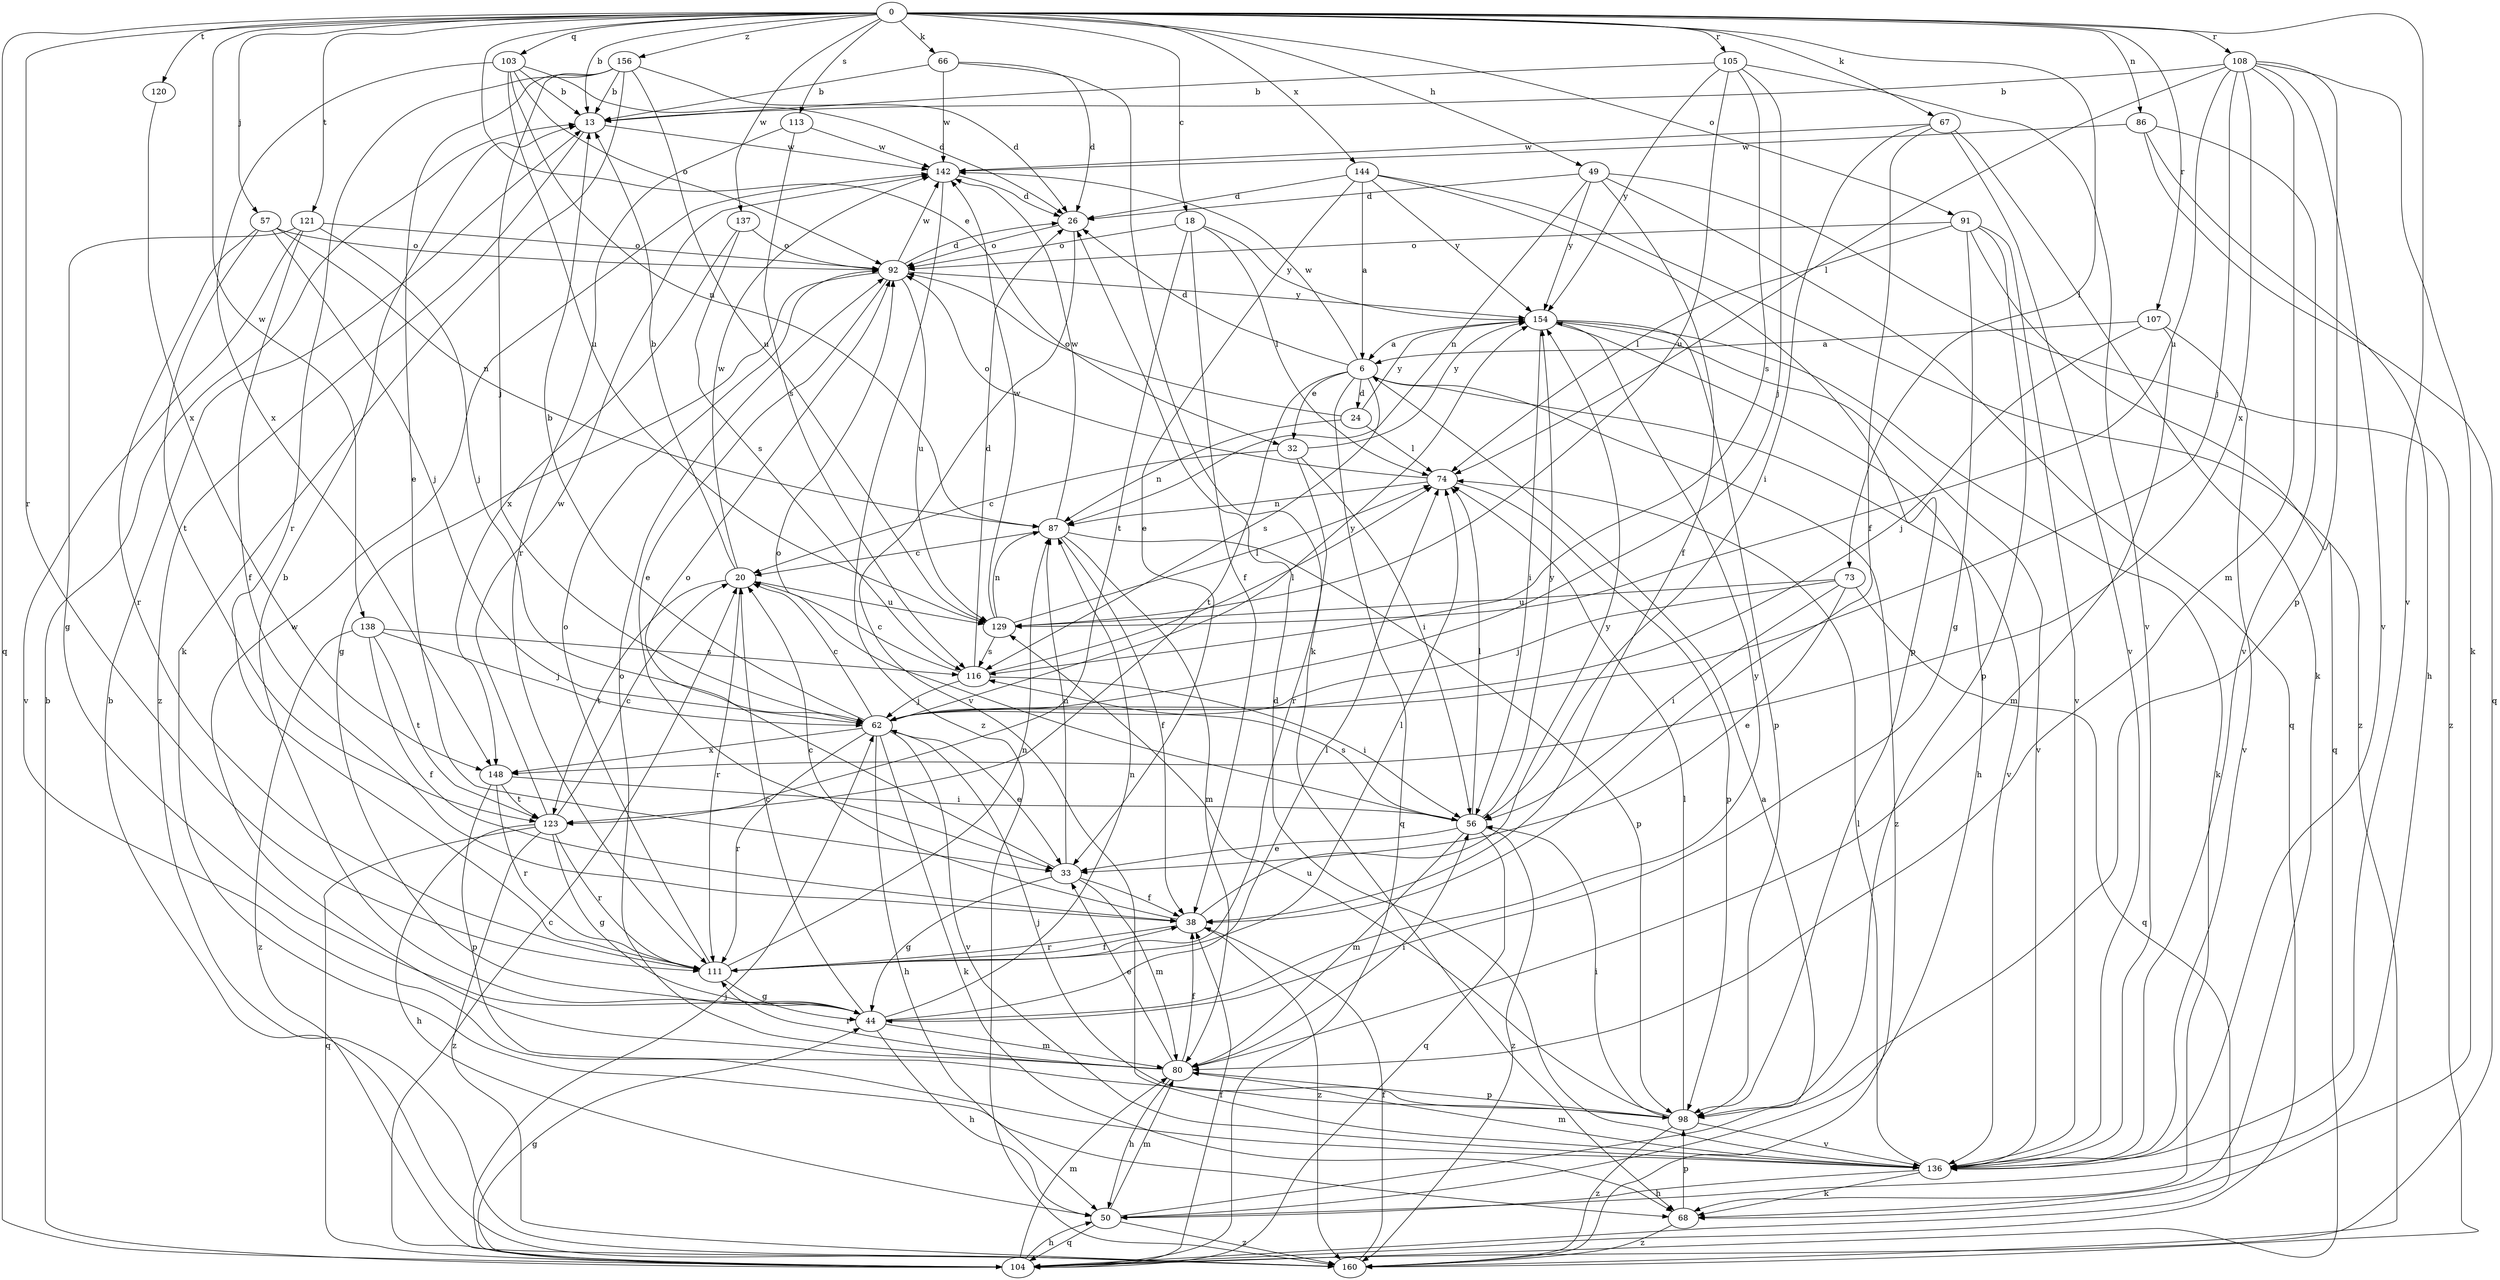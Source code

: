 strict digraph  {
0;
6;
13;
18;
20;
24;
26;
32;
33;
38;
44;
49;
50;
56;
57;
62;
66;
67;
68;
73;
74;
80;
86;
87;
91;
92;
98;
103;
104;
105;
107;
108;
111;
113;
116;
120;
121;
123;
129;
136;
137;
138;
142;
144;
148;
154;
156;
160;
0 -> 13  [label=b];
0 -> 18  [label=c];
0 -> 32  [label=e];
0 -> 49  [label=h];
0 -> 57  [label=j];
0 -> 66  [label=k];
0 -> 67  [label=k];
0 -> 73  [label=l];
0 -> 86  [label=n];
0 -> 91  [label=o];
0 -> 103  [label=q];
0 -> 104  [label=q];
0 -> 105  [label=r];
0 -> 107  [label=r];
0 -> 108  [label=r];
0 -> 111  [label=r];
0 -> 113  [label=s];
0 -> 120  [label=t];
0 -> 121  [label=t];
0 -> 136  [label=v];
0 -> 137  [label=w];
0 -> 138  [label=w];
0 -> 144  [label=x];
0 -> 156  [label=z];
6 -> 24  [label=d];
6 -> 26  [label=d];
6 -> 32  [label=e];
6 -> 104  [label=q];
6 -> 116  [label=s];
6 -> 123  [label=t];
6 -> 136  [label=v];
6 -> 142  [label=w];
6 -> 160  [label=z];
13 -> 142  [label=w];
13 -> 160  [label=z];
18 -> 38  [label=f];
18 -> 74  [label=l];
18 -> 92  [label=o];
18 -> 123  [label=t];
18 -> 154  [label=y];
20 -> 13  [label=b];
20 -> 111  [label=r];
20 -> 123  [label=t];
20 -> 129  [label=u];
20 -> 142  [label=w];
24 -> 74  [label=l];
24 -> 87  [label=n];
24 -> 92  [label=o];
24 -> 154  [label=y];
26 -> 92  [label=o];
26 -> 136  [label=v];
32 -> 20  [label=c];
32 -> 56  [label=i];
32 -> 111  [label=r];
32 -> 154  [label=y];
33 -> 38  [label=f];
33 -> 44  [label=g];
33 -> 80  [label=m];
33 -> 87  [label=n];
33 -> 92  [label=o];
38 -> 20  [label=c];
38 -> 111  [label=r];
38 -> 154  [label=y];
38 -> 160  [label=z];
44 -> 13  [label=b];
44 -> 20  [label=c];
44 -> 50  [label=h];
44 -> 74  [label=l];
44 -> 80  [label=m];
44 -> 87  [label=n];
44 -> 154  [label=y];
49 -> 26  [label=d];
49 -> 38  [label=f];
49 -> 87  [label=n];
49 -> 104  [label=q];
49 -> 154  [label=y];
49 -> 160  [label=z];
50 -> 6  [label=a];
50 -> 80  [label=m];
50 -> 104  [label=q];
50 -> 160  [label=z];
56 -> 33  [label=e];
56 -> 74  [label=l];
56 -> 80  [label=m];
56 -> 92  [label=o];
56 -> 104  [label=q];
56 -> 116  [label=s];
56 -> 154  [label=y];
56 -> 160  [label=z];
57 -> 62  [label=j];
57 -> 87  [label=n];
57 -> 92  [label=o];
57 -> 111  [label=r];
57 -> 123  [label=t];
62 -> 13  [label=b];
62 -> 20  [label=c];
62 -> 33  [label=e];
62 -> 50  [label=h];
62 -> 68  [label=k];
62 -> 111  [label=r];
62 -> 136  [label=v];
62 -> 148  [label=x];
62 -> 154  [label=y];
66 -> 13  [label=b];
66 -> 26  [label=d];
66 -> 68  [label=k];
66 -> 142  [label=w];
67 -> 38  [label=f];
67 -> 56  [label=i];
67 -> 68  [label=k];
67 -> 136  [label=v];
67 -> 142  [label=w];
68 -> 98  [label=p];
68 -> 160  [label=z];
73 -> 33  [label=e];
73 -> 56  [label=i];
73 -> 62  [label=j];
73 -> 104  [label=q];
73 -> 129  [label=u];
74 -> 87  [label=n];
74 -> 92  [label=o];
74 -> 98  [label=p];
80 -> 33  [label=e];
80 -> 38  [label=f];
80 -> 50  [label=h];
80 -> 56  [label=i];
80 -> 92  [label=o];
80 -> 98  [label=p];
80 -> 111  [label=r];
80 -> 142  [label=w];
86 -> 50  [label=h];
86 -> 104  [label=q];
86 -> 136  [label=v];
86 -> 142  [label=w];
87 -> 20  [label=c];
87 -> 38  [label=f];
87 -> 80  [label=m];
87 -> 98  [label=p];
87 -> 142  [label=w];
91 -> 44  [label=g];
91 -> 74  [label=l];
91 -> 92  [label=o];
91 -> 98  [label=p];
91 -> 104  [label=q];
91 -> 136  [label=v];
92 -> 26  [label=d];
92 -> 33  [label=e];
92 -> 44  [label=g];
92 -> 129  [label=u];
92 -> 142  [label=w];
92 -> 154  [label=y];
98 -> 56  [label=i];
98 -> 62  [label=j];
98 -> 74  [label=l];
98 -> 129  [label=u];
98 -> 136  [label=v];
98 -> 160  [label=z];
103 -> 13  [label=b];
103 -> 26  [label=d];
103 -> 87  [label=n];
103 -> 92  [label=o];
103 -> 129  [label=u];
103 -> 148  [label=x];
104 -> 13  [label=b];
104 -> 20  [label=c];
104 -> 38  [label=f];
104 -> 44  [label=g];
104 -> 50  [label=h];
104 -> 62  [label=j];
104 -> 80  [label=m];
105 -> 13  [label=b];
105 -> 62  [label=j];
105 -> 116  [label=s];
105 -> 129  [label=u];
105 -> 136  [label=v];
105 -> 154  [label=y];
107 -> 6  [label=a];
107 -> 62  [label=j];
107 -> 80  [label=m];
107 -> 136  [label=v];
108 -> 13  [label=b];
108 -> 62  [label=j];
108 -> 68  [label=k];
108 -> 74  [label=l];
108 -> 80  [label=m];
108 -> 98  [label=p];
108 -> 129  [label=u];
108 -> 136  [label=v];
108 -> 148  [label=x];
111 -> 38  [label=f];
111 -> 44  [label=g];
111 -> 74  [label=l];
111 -> 87  [label=n];
111 -> 92  [label=o];
113 -> 111  [label=r];
113 -> 116  [label=s];
113 -> 142  [label=w];
116 -> 20  [label=c];
116 -> 26  [label=d];
116 -> 56  [label=i];
116 -> 62  [label=j];
116 -> 74  [label=l];
120 -> 148  [label=x];
121 -> 38  [label=f];
121 -> 44  [label=g];
121 -> 62  [label=j];
121 -> 92  [label=o];
121 -> 136  [label=v];
123 -> 20  [label=c];
123 -> 44  [label=g];
123 -> 50  [label=h];
123 -> 104  [label=q];
123 -> 111  [label=r];
123 -> 142  [label=w];
123 -> 160  [label=z];
129 -> 74  [label=l];
129 -> 87  [label=n];
129 -> 116  [label=s];
129 -> 142  [label=w];
136 -> 26  [label=d];
136 -> 50  [label=h];
136 -> 68  [label=k];
136 -> 74  [label=l];
136 -> 80  [label=m];
137 -> 92  [label=o];
137 -> 116  [label=s];
137 -> 148  [label=x];
138 -> 38  [label=f];
138 -> 62  [label=j];
138 -> 116  [label=s];
138 -> 123  [label=t];
138 -> 160  [label=z];
142 -> 26  [label=d];
142 -> 160  [label=z];
144 -> 6  [label=a];
144 -> 26  [label=d];
144 -> 33  [label=e];
144 -> 98  [label=p];
144 -> 154  [label=y];
144 -> 160  [label=z];
148 -> 56  [label=i];
148 -> 98  [label=p];
148 -> 111  [label=r];
148 -> 123  [label=t];
154 -> 6  [label=a];
154 -> 50  [label=h];
154 -> 56  [label=i];
154 -> 68  [label=k];
154 -> 98  [label=p];
154 -> 136  [label=v];
156 -> 13  [label=b];
156 -> 26  [label=d];
156 -> 33  [label=e];
156 -> 62  [label=j];
156 -> 68  [label=k];
156 -> 111  [label=r];
156 -> 129  [label=u];
160 -> 13  [label=b];
160 -> 38  [label=f];
}
